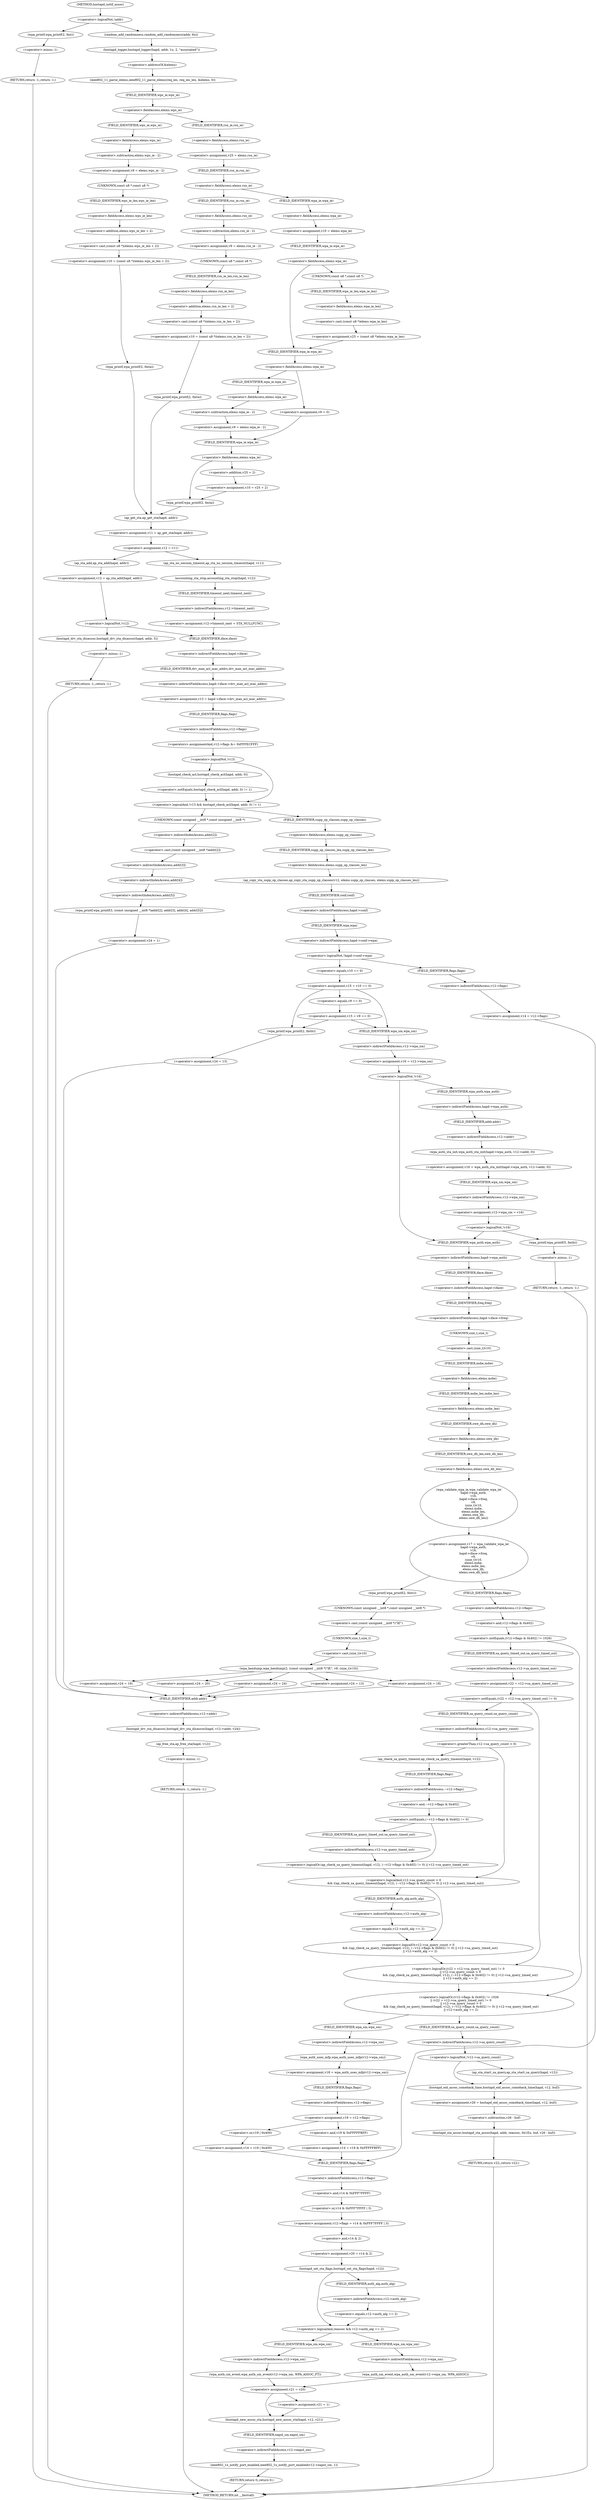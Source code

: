 digraph hostapd_notif_assoc {  
"1000155" [label = "(<operator>.logicalNot,!addr)" ]
"1000158" [label = "(wpa_printf,wpa_printf(2, fmt))" ]
"1000161" [label = "(RETURN,return -1;,return -1;)" ]
"1000162" [label = "(<operator>.minus,-1)" ]
"1000164" [label = "(random_add_randomness,random_add_randomness(addr, 6u))" ]
"1000167" [label = "(hostapd_logger,hostapd_logger(hapd, addr, 1u, 2, \"associated\"))" ]
"1000173" [label = "(ieee802_11_parse_elems,ieee802_11_parse_elems(req_ies, req_ies_len, &elems, 0))" ]
"1000176" [label = "(<operator>.addressOf,&elems)" ]
"1000180" [label = "(<operator>.fieldAccess,elems.wps_ie)" ]
"1000182" [label = "(FIELD_IDENTIFIER,wps_ie,wps_ie)" ]
"1000184" [label = "(<operator>.assignment,v9 = elems.wps_ie - 2)" ]
"1000186" [label = "(<operator>.subtraction,elems.wps_ie - 2)" ]
"1000187" [label = "(<operator>.fieldAccess,elems.wps_ie)" ]
"1000189" [label = "(FIELD_IDENTIFIER,wps_ie,wps_ie)" ]
"1000191" [label = "(<operator>.assignment,v10 = (const u8 *)(elems.wps_ie_len + 2))" ]
"1000193" [label = "(<operator>.cast,(const u8 *)(elems.wps_ie_len + 2))" ]
"1000194" [label = "(UNKNOWN,const u8 *,const u8 *)" ]
"1000195" [label = "(<operator>.addition,elems.wps_ie_len + 2)" ]
"1000196" [label = "(<operator>.fieldAccess,elems.wps_ie_len)" ]
"1000198" [label = "(FIELD_IDENTIFIER,wps_ie_len,wps_ie_len)" ]
"1000200" [label = "(wpa_printf,wpa_printf(2, fmta))" ]
"1000205" [label = "(<operator>.assignment,v25 = elems.rsn_ie)" ]
"1000207" [label = "(<operator>.fieldAccess,elems.rsn_ie)" ]
"1000209" [label = "(FIELD_IDENTIFIER,rsn_ie,rsn_ie)" ]
"1000211" [label = "(<operator>.fieldAccess,elems.rsn_ie)" ]
"1000213" [label = "(FIELD_IDENTIFIER,rsn_ie,rsn_ie)" ]
"1000215" [label = "(<operator>.assignment,v9 = elems.rsn_ie - 2)" ]
"1000217" [label = "(<operator>.subtraction,elems.rsn_ie - 2)" ]
"1000218" [label = "(<operator>.fieldAccess,elems.rsn_ie)" ]
"1000220" [label = "(FIELD_IDENTIFIER,rsn_ie,rsn_ie)" ]
"1000222" [label = "(<operator>.assignment,v10 = (const u8 *)(elems.rsn_ie_len + 2))" ]
"1000224" [label = "(<operator>.cast,(const u8 *)(elems.rsn_ie_len + 2))" ]
"1000225" [label = "(UNKNOWN,const u8 *,const u8 *)" ]
"1000226" [label = "(<operator>.addition,elems.rsn_ie_len + 2)" ]
"1000227" [label = "(<operator>.fieldAccess,elems.rsn_ie_len)" ]
"1000229" [label = "(FIELD_IDENTIFIER,rsn_ie_len,rsn_ie_len)" ]
"1000231" [label = "(wpa_printf,wpa_printf(2, fmta))" ]
"1000236" [label = "(<operator>.assignment,v10 = elems.wpa_ie)" ]
"1000238" [label = "(<operator>.fieldAccess,elems.wpa_ie)" ]
"1000240" [label = "(FIELD_IDENTIFIER,wpa_ie,wpa_ie)" ]
"1000242" [label = "(<operator>.fieldAccess,elems.wpa_ie)" ]
"1000244" [label = "(FIELD_IDENTIFIER,wpa_ie,wpa_ie)" ]
"1000245" [label = "(<operator>.assignment,v25 = (const u8 *)elems.wpa_ie_len)" ]
"1000247" [label = "(<operator>.cast,(const u8 *)elems.wpa_ie_len)" ]
"1000248" [label = "(UNKNOWN,const u8 *,const u8 *)" ]
"1000249" [label = "(<operator>.fieldAccess,elems.wpa_ie_len)" ]
"1000251" [label = "(FIELD_IDENTIFIER,wpa_ie_len,wpa_ie_len)" ]
"1000253" [label = "(<operator>.fieldAccess,elems.wpa_ie)" ]
"1000255" [label = "(FIELD_IDENTIFIER,wpa_ie,wpa_ie)" ]
"1000256" [label = "(<operator>.assignment,v9 = elems.wpa_ie - 2)" ]
"1000258" [label = "(<operator>.subtraction,elems.wpa_ie - 2)" ]
"1000259" [label = "(<operator>.fieldAccess,elems.wpa_ie)" ]
"1000261" [label = "(FIELD_IDENTIFIER,wpa_ie,wpa_ie)" ]
"1000264" [label = "(<operator>.assignment,v9 = 0)" ]
"1000268" [label = "(<operator>.fieldAccess,elems.wpa_ie)" ]
"1000270" [label = "(FIELD_IDENTIFIER,wpa_ie,wpa_ie)" ]
"1000271" [label = "(<operator>.assignment,v10 = v25 + 2)" ]
"1000273" [label = "(<operator>.addition,v25 + 2)" ]
"1000276" [label = "(wpa_printf,wpa_printf(2, fmta))" ]
"1000279" [label = "(<operator>.assignment,v11 = ap_get_sta(hapd, addr))" ]
"1000281" [label = "(ap_get_sta,ap_get_sta(hapd, addr))" ]
"1000284" [label = "(<operator>.assignment,v12 = v11)" ]
"1000290" [label = "(ap_sta_no_session_timeout,ap_sta_no_session_timeout(hapd, v11))" ]
"1000293" [label = "(accounting_sta_stop,accounting_sta_stop(hapd, v12))" ]
"1000296" [label = "(<operator>.assignment,v12->timeout_next = STA_NULLFUNC)" ]
"1000297" [label = "(<operator>.indirectFieldAccess,v12->timeout_next)" ]
"1000299" [label = "(FIELD_IDENTIFIER,timeout_next,timeout_next)" ]
"1000303" [label = "(<operator>.assignment,v12 = ap_sta_add(hapd, addr))" ]
"1000305" [label = "(ap_sta_add,ap_sta_add(hapd, addr))" ]
"1000309" [label = "(<operator>.logicalNot,!v12)" ]
"1000312" [label = "(hostapd_drv_sta_disassoc,hostapd_drv_sta_disassoc(hapd, addr, 5))" ]
"1000316" [label = "(RETURN,return -1;,return -1;)" ]
"1000317" [label = "(<operator>.minus,-1)" ]
"1000319" [label = "(<operator>.assignment,v13 = hapd->iface->drv_max_acl_mac_addrs)" ]
"1000321" [label = "(<operator>.indirectFieldAccess,hapd->iface->drv_max_acl_mac_addrs)" ]
"1000322" [label = "(<operator>.indirectFieldAccess,hapd->iface)" ]
"1000324" [label = "(FIELD_IDENTIFIER,iface,iface)" ]
"1000325" [label = "(FIELD_IDENTIFIER,drv_max_acl_mac_addrs,drv_max_acl_mac_addrs)" ]
"1000326" [label = "(<operators>.assignmentAnd,v12->flags &= 0xFFFECFFF)" ]
"1000327" [label = "(<operator>.indirectFieldAccess,v12->flags)" ]
"1000329" [label = "(FIELD_IDENTIFIER,flags,flags)" ]
"1000332" [label = "(<operator>.logicalAnd,!v13 && hostapd_check_acl(hapd, addr, 0) != 1)" ]
"1000333" [label = "(<operator>.logicalNot,!v13)" ]
"1000335" [label = "(<operator>.notEquals,hostapd_check_acl(hapd, addr, 0) != 1)" ]
"1000336" [label = "(hostapd_check_acl,hostapd_check_acl(hapd, addr, 0))" ]
"1000342" [label = "(wpa_printf,wpa_printf(3, (const unsigned __int8 *)addr[2], addr[3], addr[4], addr[5]))" ]
"1000344" [label = "(<operator>.cast,(const unsigned __int8 *)addr[2])" ]
"1000345" [label = "(UNKNOWN,const unsigned __int8 *,const unsigned __int8 *)" ]
"1000346" [label = "(<operator>.indirectIndexAccess,addr[2])" ]
"1000349" [label = "(<operator>.indirectIndexAccess,addr[3])" ]
"1000352" [label = "(<operator>.indirectIndexAccess,addr[4])" ]
"1000355" [label = "(<operator>.indirectIndexAccess,addr[5])" ]
"1000358" [label = "(<operator>.assignment,v24 = 1)" ]
"1000362" [label = "(hostapd_drv_sta_disassoc,hostapd_drv_sta_disassoc(hapd, v12->addr, v24))" ]
"1000364" [label = "(<operator>.indirectFieldAccess,v12->addr)" ]
"1000366" [label = "(FIELD_IDENTIFIER,addr,addr)" ]
"1000368" [label = "(ap_free_sta,ap_free_sta(hapd, v12))" ]
"1000371" [label = "(RETURN,return -1;,return -1;)" ]
"1000372" [label = "(<operator>.minus,-1)" ]
"1000374" [label = "(ap_copy_sta_supp_op_classes,ap_copy_sta_supp_op_classes(v12, elems.supp_op_classes, elems.supp_op_classes_len))" ]
"1000376" [label = "(<operator>.fieldAccess,elems.supp_op_classes)" ]
"1000378" [label = "(FIELD_IDENTIFIER,supp_op_classes,supp_op_classes)" ]
"1000379" [label = "(<operator>.fieldAccess,elems.supp_op_classes_len)" ]
"1000381" [label = "(FIELD_IDENTIFIER,supp_op_classes_len,supp_op_classes_len)" ]
"1000383" [label = "(<operator>.logicalNot,!hapd->conf->wpa)" ]
"1000384" [label = "(<operator>.indirectFieldAccess,hapd->conf->wpa)" ]
"1000385" [label = "(<operator>.indirectFieldAccess,hapd->conf)" ]
"1000387" [label = "(FIELD_IDENTIFIER,conf,conf)" ]
"1000388" [label = "(FIELD_IDENTIFIER,wpa,wpa)" ]
"1000390" [label = "(<operator>.assignment,v14 = v12->flags)" ]
"1000392" [label = "(<operator>.indirectFieldAccess,v12->flags)" ]
"1000394" [label = "(FIELD_IDENTIFIER,flags,flags)" ]
"1000396" [label = "(<operator>.assignment,v12->flags = v14 & 0xFFF7FFFF | 3)" ]
"1000397" [label = "(<operator>.indirectFieldAccess,v12->flags)" ]
"1000399" [label = "(FIELD_IDENTIFIER,flags,flags)" ]
"1000400" [label = "(<operator>.or,v14 & 0xFFF7FFFF | 3)" ]
"1000401" [label = "(<operator>.and,v14 & 0xFFF7FFFF)" ]
"1000405" [label = "(<operator>.assignment,v20 = v14 & 2)" ]
"1000407" [label = "(<operator>.and,v14 & 2)" ]
"1000410" [label = "(hostapd_set_sta_flags,hostapd_set_sta_flags(hapd, v12))" ]
"1000414" [label = "(<operator>.logicalAnd,reassoc && v12->auth_alg == 2)" ]
"1000416" [label = "(<operator>.equals,v12->auth_alg == 2)" ]
"1000417" [label = "(<operator>.indirectFieldAccess,v12->auth_alg)" ]
"1000419" [label = "(FIELD_IDENTIFIER,auth_alg,auth_alg)" ]
"1000421" [label = "(wpa_auth_sm_event,wpa_auth_sm_event(v12->wpa_sm, WPA_ASSOC_FT))" ]
"1000422" [label = "(<operator>.indirectFieldAccess,v12->wpa_sm)" ]
"1000424" [label = "(FIELD_IDENTIFIER,wpa_sm,wpa_sm)" ]
"1000427" [label = "(wpa_auth_sm_event,wpa_auth_sm_event(v12->wpa_sm, WPA_ASSOC))" ]
"1000428" [label = "(<operator>.indirectFieldAccess,v12->wpa_sm)" ]
"1000430" [label = "(FIELD_IDENTIFIER,wpa_sm,wpa_sm)" ]
"1000432" [label = "(<operator>.assignment,v21 = v20)" ]
"1000437" [label = "(<operator>.assignment,v21 = 1)" ]
"1000440" [label = "(hostapd_new_assoc_sta,hostapd_new_assoc_sta(hapd, v12, v21))" ]
"1000444" [label = "(ieee802_1x_notify_port_enabled,ieee802_1x_notify_port_enabled(v12->eapol_sm, 1))" ]
"1000445" [label = "(<operator>.indirectFieldAccess,v12->eapol_sm)" ]
"1000447" [label = "(FIELD_IDENTIFIER,eapol_sm,eapol_sm)" ]
"1000449" [label = "(RETURN,return 0;,return 0;)" ]
"1000451" [label = "(<operator>.assignment,v15 = v10 == 0)" ]
"1000453" [label = "(<operator>.equals,v10 == 0)" ]
"1000458" [label = "(<operator>.assignment,v15 = v9 == 0)" ]
"1000460" [label = "(<operator>.equals,v9 == 0)" ]
"1000466" [label = "(wpa_printf,wpa_printf(2, fmtb))" ]
"1000469" [label = "(<operator>.assignment,v24 = 13)" ]
"1000473" [label = "(<operator>.assignment,v16 = v12->wpa_sm)" ]
"1000475" [label = "(<operator>.indirectFieldAccess,v12->wpa_sm)" ]
"1000477" [label = "(FIELD_IDENTIFIER,wpa_sm,wpa_sm)" ]
"1000479" [label = "(<operator>.logicalNot,!v16)" ]
"1000482" [label = "(<operator>.assignment,v16 = wpa_auth_sta_init(hapd->wpa_auth, v12->addr, 0))" ]
"1000484" [label = "(wpa_auth_sta_init,wpa_auth_sta_init(hapd->wpa_auth, v12->addr, 0))" ]
"1000485" [label = "(<operator>.indirectFieldAccess,hapd->wpa_auth)" ]
"1000487" [label = "(FIELD_IDENTIFIER,wpa_auth,wpa_auth)" ]
"1000488" [label = "(<operator>.indirectFieldAccess,v12->addr)" ]
"1000490" [label = "(FIELD_IDENTIFIER,addr,addr)" ]
"1000492" [label = "(<operator>.assignment,v12->wpa_sm = v16)" ]
"1000493" [label = "(<operator>.indirectFieldAccess,v12->wpa_sm)" ]
"1000495" [label = "(FIELD_IDENTIFIER,wpa_sm,wpa_sm)" ]
"1000498" [label = "(<operator>.logicalNot,!v16)" ]
"1000501" [label = "(wpa_printf,wpa_printf(5, fmtb))" ]
"1000504" [label = "(RETURN,return -1;,return -1;)" ]
"1000505" [label = "(<operator>.minus,-1)" ]
"1000507" [label = "(<operator>.assignment,v17 = wpa_validate_wpa_ie(\n          hapd->wpa_auth,\n          v16,\n          hapd->iface->freq,\n          v9,\n          (size_t)v10,\n          elems.mdie,\n          elems.mdie_len,\n          elems.owe_dh,\n          elems.owe_dh_len))" ]
"1000509" [label = "(wpa_validate_wpa_ie,wpa_validate_wpa_ie(\n          hapd->wpa_auth,\n          v16,\n          hapd->iface->freq,\n          v9,\n          (size_t)v10,\n          elems.mdie,\n          elems.mdie_len,\n          elems.owe_dh,\n          elems.owe_dh_len))" ]
"1000510" [label = "(<operator>.indirectFieldAccess,hapd->wpa_auth)" ]
"1000512" [label = "(FIELD_IDENTIFIER,wpa_auth,wpa_auth)" ]
"1000514" [label = "(<operator>.indirectFieldAccess,hapd->iface->freq)" ]
"1000515" [label = "(<operator>.indirectFieldAccess,hapd->iface)" ]
"1000517" [label = "(FIELD_IDENTIFIER,iface,iface)" ]
"1000518" [label = "(FIELD_IDENTIFIER,freq,freq)" ]
"1000520" [label = "(<operator>.cast,(size_t)v10)" ]
"1000521" [label = "(UNKNOWN,size_t,size_t)" ]
"1000523" [label = "(<operator>.fieldAccess,elems.mdie)" ]
"1000525" [label = "(FIELD_IDENTIFIER,mdie,mdie)" ]
"1000526" [label = "(<operator>.fieldAccess,elems.mdie_len)" ]
"1000528" [label = "(FIELD_IDENTIFIER,mdie_len,mdie_len)" ]
"1000529" [label = "(<operator>.fieldAccess,elems.owe_dh)" ]
"1000531" [label = "(FIELD_IDENTIFIER,owe_dh,owe_dh)" ]
"1000532" [label = "(<operator>.fieldAccess,elems.owe_dh_len)" ]
"1000534" [label = "(FIELD_IDENTIFIER,owe_dh_len,owe_dh_len)" ]
"1000538" [label = "(wpa_printf,wpa_printf(2, fmtc))" ]
"1000541" [label = "(wpa_hexdump,wpa_hexdump(2, (const unsigned __int8 *)\"IE\", v9, (size_t)v10))" ]
"1000543" [label = "(<operator>.cast,(const unsigned __int8 *)\"IE\")" ]
"1000544" [label = "(UNKNOWN,const unsigned __int8 *,const unsigned __int8 *)" ]
"1000547" [label = "(<operator>.cast,(size_t)v10)" ]
"1000548" [label = "(UNKNOWN,size_t,size_t)" ]
"1000554" [label = "(<operator>.assignment,v24 = 18)" ]
"1000559" [label = "(<operator>.assignment,v24 = 19)" ]
"1000564" [label = "(<operator>.assignment,v24 = 20)" ]
"1000569" [label = "(<operator>.assignment,v24 = 24)" ]
"1000574" [label = "(<operator>.assignment,v24 = 13)" ]
"1000580" [label = "(<operator>.logicalOr,(v12->flags & 0x402) != 1026\n    || (v22 = v12->sa_query_timed_out) != 0\n    || v12->sa_query_count > 0\n    && ((ap_check_sa_query_timeout(hapd, v12), (~v12->flags & 0x402) != 0) || v12->sa_query_timed_out)\n    || v12->auth_alg == 2)" ]
"1000581" [label = "(<operator>.notEquals,(v12->flags & 0x402) != 1026)" ]
"1000582" [label = "(<operator>.and,v12->flags & 0x402)" ]
"1000583" [label = "(<operator>.indirectFieldAccess,v12->flags)" ]
"1000585" [label = "(FIELD_IDENTIFIER,flags,flags)" ]
"1000588" [label = "(<operator>.logicalOr,(v22 = v12->sa_query_timed_out) != 0\n    || v12->sa_query_count > 0\n    && ((ap_check_sa_query_timeout(hapd, v12), (~v12->flags & 0x402) != 0) || v12->sa_query_timed_out)\n    || v12->auth_alg == 2)" ]
"1000589" [label = "(<operator>.notEquals,(v22 = v12->sa_query_timed_out) != 0)" ]
"1000590" [label = "(<operator>.assignment,v22 = v12->sa_query_timed_out)" ]
"1000592" [label = "(<operator>.indirectFieldAccess,v12->sa_query_timed_out)" ]
"1000594" [label = "(FIELD_IDENTIFIER,sa_query_timed_out,sa_query_timed_out)" ]
"1000596" [label = "(<operator>.logicalOr,v12->sa_query_count > 0\n    && ((ap_check_sa_query_timeout(hapd, v12), (~v12->flags & 0x402) != 0) || v12->sa_query_timed_out)\n    || v12->auth_alg == 2)" ]
"1000597" [label = "(<operator>.logicalAnd,v12->sa_query_count > 0\n    && ((ap_check_sa_query_timeout(hapd, v12), (~v12->flags & 0x402) != 0) || v12->sa_query_timed_out))" ]
"1000598" [label = "(<operator>.greaterThan,v12->sa_query_count > 0)" ]
"1000599" [label = "(<operator>.indirectFieldAccess,v12->sa_query_count)" ]
"1000601" [label = "(FIELD_IDENTIFIER,sa_query_count,sa_query_count)" ]
"1000603" [label = "(<operator>.logicalOr,(ap_check_sa_query_timeout(hapd, v12), (~v12->flags & 0x402) != 0) || v12->sa_query_timed_out)" ]
"1000605" [label = "(ap_check_sa_query_timeout,ap_check_sa_query_timeout(hapd, v12))" ]
"1000608" [label = "(<operator>.notEquals,(~v12->flags & 0x402) != 0)" ]
"1000609" [label = "(<operator>.and,~v12->flags & 0x402)" ]
"1000610" [label = "(<operator>.indirectFieldAccess,~v12->flags)" ]
"1000612" [label = "(FIELD_IDENTIFIER,flags,flags)" ]
"1000615" [label = "(<operator>.indirectFieldAccess,v12->sa_query_timed_out)" ]
"1000617" [label = "(FIELD_IDENTIFIER,sa_query_timed_out,sa_query_timed_out)" ]
"1000618" [label = "(<operator>.equals,v12->auth_alg == 2)" ]
"1000619" [label = "(<operator>.indirectFieldAccess,v12->auth_alg)" ]
"1000621" [label = "(FIELD_IDENTIFIER,auth_alg,auth_alg)" ]
"1000624" [label = "(<operator>.assignment,v18 = wpa_auth_uses_mfp(v12->wpa_sm))" ]
"1000626" [label = "(wpa_auth_uses_mfp,wpa_auth_uses_mfp(v12->wpa_sm))" ]
"1000627" [label = "(<operator>.indirectFieldAccess,v12->wpa_sm)" ]
"1000629" [label = "(FIELD_IDENTIFIER,wpa_sm,wpa_sm)" ]
"1000630" [label = "(<operator>.assignment,v19 = v12->flags)" ]
"1000632" [label = "(<operator>.indirectFieldAccess,v12->flags)" ]
"1000634" [label = "(FIELD_IDENTIFIER,flags,flags)" ]
"1000637" [label = "(<operator>.assignment,v14 = v19 | 0x400)" ]
"1000639" [label = "(<operator>.or,v19 | 0x400)" ]
"1000643" [label = "(<operator>.assignment,v14 = v19 & 0xFFFFFBFF)" ]
"1000645" [label = "(<operator>.and,v19 & 0xFFFFFBFF)" ]
"1000650" [label = "(<operator>.logicalNot,!v12->sa_query_count)" ]
"1000651" [label = "(<operator>.indirectFieldAccess,v12->sa_query_count)" ]
"1000653" [label = "(FIELD_IDENTIFIER,sa_query_count,sa_query_count)" ]
"1000654" [label = "(ap_sta_start_sa_query,ap_sta_start_sa_query(hapd, v12))" ]
"1000657" [label = "(<operator>.assignment,v26 = hostapd_eid_assoc_comeback_time(hapd, v12, buf))" ]
"1000659" [label = "(hostapd_eid_assoc_comeback_time,hostapd_eid_assoc_comeback_time(hapd, v12, buf))" ]
"1000663" [label = "(hostapd_sta_assoc,hostapd_sta_assoc(hapd, addr, reassoc, 0x1Eu, buf, v26 - buf))" ]
"1000669" [label = "(<operator>.subtraction,v26 - buf)" ]
"1000672" [label = "(RETURN,return v22;,return v22;)" ]
"1000124" [label = "(METHOD,hostapd_notif_assoc)" ]
"1000674" [label = "(METHOD_RETURN,int __fastcall)" ]
  "1000155" -> "1000158" 
  "1000155" -> "1000164" 
  "1000158" -> "1000162" 
  "1000161" -> "1000674" 
  "1000162" -> "1000161" 
  "1000164" -> "1000167" 
  "1000167" -> "1000176" 
  "1000173" -> "1000182" 
  "1000176" -> "1000173" 
  "1000180" -> "1000189" 
  "1000180" -> "1000209" 
  "1000182" -> "1000180" 
  "1000184" -> "1000194" 
  "1000186" -> "1000184" 
  "1000187" -> "1000186" 
  "1000189" -> "1000187" 
  "1000191" -> "1000200" 
  "1000193" -> "1000191" 
  "1000194" -> "1000198" 
  "1000195" -> "1000193" 
  "1000196" -> "1000195" 
  "1000198" -> "1000196" 
  "1000200" -> "1000281" 
  "1000205" -> "1000213" 
  "1000207" -> "1000205" 
  "1000209" -> "1000207" 
  "1000211" -> "1000220" 
  "1000211" -> "1000240" 
  "1000213" -> "1000211" 
  "1000215" -> "1000225" 
  "1000217" -> "1000215" 
  "1000218" -> "1000217" 
  "1000220" -> "1000218" 
  "1000222" -> "1000231" 
  "1000224" -> "1000222" 
  "1000225" -> "1000229" 
  "1000226" -> "1000224" 
  "1000227" -> "1000226" 
  "1000229" -> "1000227" 
  "1000231" -> "1000281" 
  "1000236" -> "1000244" 
  "1000238" -> "1000236" 
  "1000240" -> "1000238" 
  "1000242" -> "1000248" 
  "1000242" -> "1000255" 
  "1000244" -> "1000242" 
  "1000245" -> "1000255" 
  "1000247" -> "1000245" 
  "1000248" -> "1000251" 
  "1000249" -> "1000247" 
  "1000251" -> "1000249" 
  "1000253" -> "1000261" 
  "1000253" -> "1000264" 
  "1000255" -> "1000253" 
  "1000256" -> "1000270" 
  "1000258" -> "1000256" 
  "1000259" -> "1000258" 
  "1000261" -> "1000259" 
  "1000264" -> "1000270" 
  "1000268" -> "1000273" 
  "1000268" -> "1000276" 
  "1000270" -> "1000268" 
  "1000271" -> "1000276" 
  "1000273" -> "1000271" 
  "1000276" -> "1000281" 
  "1000279" -> "1000284" 
  "1000281" -> "1000279" 
  "1000284" -> "1000290" 
  "1000284" -> "1000305" 
  "1000290" -> "1000293" 
  "1000293" -> "1000299" 
  "1000296" -> "1000324" 
  "1000297" -> "1000296" 
  "1000299" -> "1000297" 
  "1000303" -> "1000309" 
  "1000305" -> "1000303" 
  "1000309" -> "1000312" 
  "1000309" -> "1000324" 
  "1000312" -> "1000317" 
  "1000316" -> "1000674" 
  "1000317" -> "1000316" 
  "1000319" -> "1000329" 
  "1000321" -> "1000319" 
  "1000322" -> "1000325" 
  "1000324" -> "1000322" 
  "1000325" -> "1000321" 
  "1000326" -> "1000333" 
  "1000327" -> "1000326" 
  "1000329" -> "1000327" 
  "1000332" -> "1000345" 
  "1000332" -> "1000378" 
  "1000333" -> "1000332" 
  "1000333" -> "1000336" 
  "1000335" -> "1000332" 
  "1000336" -> "1000335" 
  "1000342" -> "1000358" 
  "1000344" -> "1000349" 
  "1000345" -> "1000346" 
  "1000346" -> "1000344" 
  "1000349" -> "1000352" 
  "1000352" -> "1000355" 
  "1000355" -> "1000342" 
  "1000358" -> "1000366" 
  "1000362" -> "1000368" 
  "1000364" -> "1000362" 
  "1000366" -> "1000364" 
  "1000368" -> "1000372" 
  "1000371" -> "1000674" 
  "1000372" -> "1000371" 
  "1000374" -> "1000387" 
  "1000376" -> "1000381" 
  "1000378" -> "1000376" 
  "1000379" -> "1000374" 
  "1000381" -> "1000379" 
  "1000383" -> "1000394" 
  "1000383" -> "1000453" 
  "1000384" -> "1000383" 
  "1000385" -> "1000388" 
  "1000387" -> "1000385" 
  "1000388" -> "1000384" 
  "1000390" -> "1000399" 
  "1000392" -> "1000390" 
  "1000394" -> "1000392" 
  "1000396" -> "1000407" 
  "1000397" -> "1000401" 
  "1000399" -> "1000397" 
  "1000400" -> "1000396" 
  "1000401" -> "1000400" 
  "1000405" -> "1000410" 
  "1000407" -> "1000405" 
  "1000410" -> "1000414" 
  "1000410" -> "1000419" 
  "1000414" -> "1000424" 
  "1000414" -> "1000430" 
  "1000416" -> "1000414" 
  "1000417" -> "1000416" 
  "1000419" -> "1000417" 
  "1000421" -> "1000432" 
  "1000422" -> "1000421" 
  "1000424" -> "1000422" 
  "1000427" -> "1000432" 
  "1000428" -> "1000427" 
  "1000430" -> "1000428" 
  "1000432" -> "1000437" 
  "1000432" -> "1000440" 
  "1000437" -> "1000440" 
  "1000440" -> "1000447" 
  "1000444" -> "1000449" 
  "1000445" -> "1000444" 
  "1000447" -> "1000445" 
  "1000449" -> "1000674" 
  "1000451" -> "1000460" 
  "1000451" -> "1000466" 
  "1000451" -> "1000477" 
  "1000453" -> "1000451" 
  "1000458" -> "1000466" 
  "1000458" -> "1000477" 
  "1000460" -> "1000458" 
  "1000466" -> "1000469" 
  "1000469" -> "1000366" 
  "1000473" -> "1000479" 
  "1000475" -> "1000473" 
  "1000477" -> "1000475" 
  "1000479" -> "1000487" 
  "1000479" -> "1000512" 
  "1000482" -> "1000495" 
  "1000484" -> "1000482" 
  "1000485" -> "1000490" 
  "1000487" -> "1000485" 
  "1000488" -> "1000484" 
  "1000490" -> "1000488" 
  "1000492" -> "1000498" 
  "1000493" -> "1000492" 
  "1000495" -> "1000493" 
  "1000498" -> "1000501" 
  "1000498" -> "1000512" 
  "1000501" -> "1000505" 
  "1000504" -> "1000674" 
  "1000505" -> "1000504" 
  "1000507" -> "1000538" 
  "1000507" -> "1000585" 
  "1000509" -> "1000507" 
  "1000510" -> "1000517" 
  "1000512" -> "1000510" 
  "1000514" -> "1000521" 
  "1000515" -> "1000518" 
  "1000517" -> "1000515" 
  "1000518" -> "1000514" 
  "1000520" -> "1000525" 
  "1000521" -> "1000520" 
  "1000523" -> "1000528" 
  "1000525" -> "1000523" 
  "1000526" -> "1000531" 
  "1000528" -> "1000526" 
  "1000529" -> "1000534" 
  "1000531" -> "1000529" 
  "1000532" -> "1000509" 
  "1000534" -> "1000532" 
  "1000538" -> "1000544" 
  "1000541" -> "1000554" 
  "1000541" -> "1000559" 
  "1000541" -> "1000564" 
  "1000541" -> "1000569" 
  "1000541" -> "1000574" 
  "1000543" -> "1000548" 
  "1000544" -> "1000543" 
  "1000547" -> "1000541" 
  "1000548" -> "1000547" 
  "1000554" -> "1000366" 
  "1000559" -> "1000366" 
  "1000564" -> "1000366" 
  "1000569" -> "1000366" 
  "1000574" -> "1000366" 
  "1000580" -> "1000629" 
  "1000580" -> "1000653" 
  "1000581" -> "1000580" 
  "1000581" -> "1000594" 
  "1000582" -> "1000581" 
  "1000583" -> "1000582" 
  "1000585" -> "1000583" 
  "1000588" -> "1000580" 
  "1000589" -> "1000588" 
  "1000589" -> "1000601" 
  "1000590" -> "1000589" 
  "1000592" -> "1000590" 
  "1000594" -> "1000592" 
  "1000596" -> "1000588" 
  "1000597" -> "1000596" 
  "1000597" -> "1000621" 
  "1000598" -> "1000597" 
  "1000598" -> "1000605" 
  "1000599" -> "1000598" 
  "1000601" -> "1000599" 
  "1000603" -> "1000597" 
  "1000605" -> "1000612" 
  "1000608" -> "1000603" 
  "1000608" -> "1000617" 
  "1000609" -> "1000608" 
  "1000610" -> "1000609" 
  "1000612" -> "1000610" 
  "1000615" -> "1000603" 
  "1000617" -> "1000615" 
  "1000618" -> "1000596" 
  "1000619" -> "1000618" 
  "1000621" -> "1000619" 
  "1000624" -> "1000634" 
  "1000626" -> "1000624" 
  "1000627" -> "1000626" 
  "1000629" -> "1000627" 
  "1000630" -> "1000639" 
  "1000630" -> "1000645" 
  "1000632" -> "1000630" 
  "1000634" -> "1000632" 
  "1000637" -> "1000399" 
  "1000639" -> "1000637" 
  "1000643" -> "1000399" 
  "1000645" -> "1000643" 
  "1000650" -> "1000654" 
  "1000650" -> "1000659" 
  "1000651" -> "1000650" 
  "1000653" -> "1000651" 
  "1000654" -> "1000659" 
  "1000657" -> "1000669" 
  "1000659" -> "1000657" 
  "1000663" -> "1000672" 
  "1000669" -> "1000663" 
  "1000672" -> "1000674" 
  "1000124" -> "1000155" 
}
